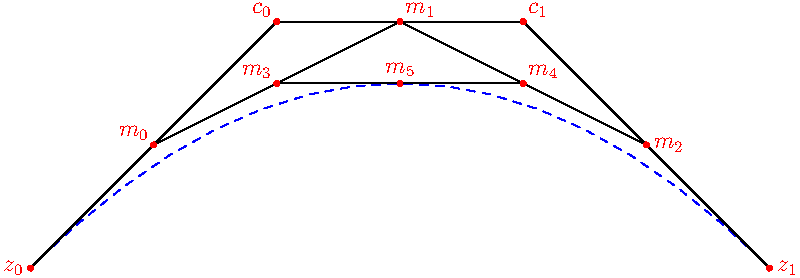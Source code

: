 size(400);
pair z0=(0,0);
pair c0=(1,1);
pair c1=(2,1);
pair z1=(3,0);
draw(z0..controls c0 and c1 .. z1,blue+dashed); // B ezier curve

draw(z0--c0--c1--z1);
dot("$z_0$",z0,W,red);
dot("$c_0$",c0,NW,red);
dot("$c_1$",c1,NE,red);
dot("$z_1$",z1,red);

pair midpoint(pair a, pair b) {return interp(a,b,0.5);}

pair m0=midpoint(z0,c0);
pair m1=midpoint(c0,c1);
pair m2=midpoint(c1,z1);

draw(m0--m1--m2);
dot("$m_0$",m0,NW,red);
dot("$m_1$",m1,NE,red);
dot("$m_2$",m2,red);

pair m3=midpoint(m0,m1);
pair m4=midpoint(m1,m2);
pair m5=midpoint(m3,m4);

draw(m3--m4);
dot("$m_3$",m3,NW,red);
dot("$m_4$",m4,NE,red);
dot("$m_5$",m5,N,red);

